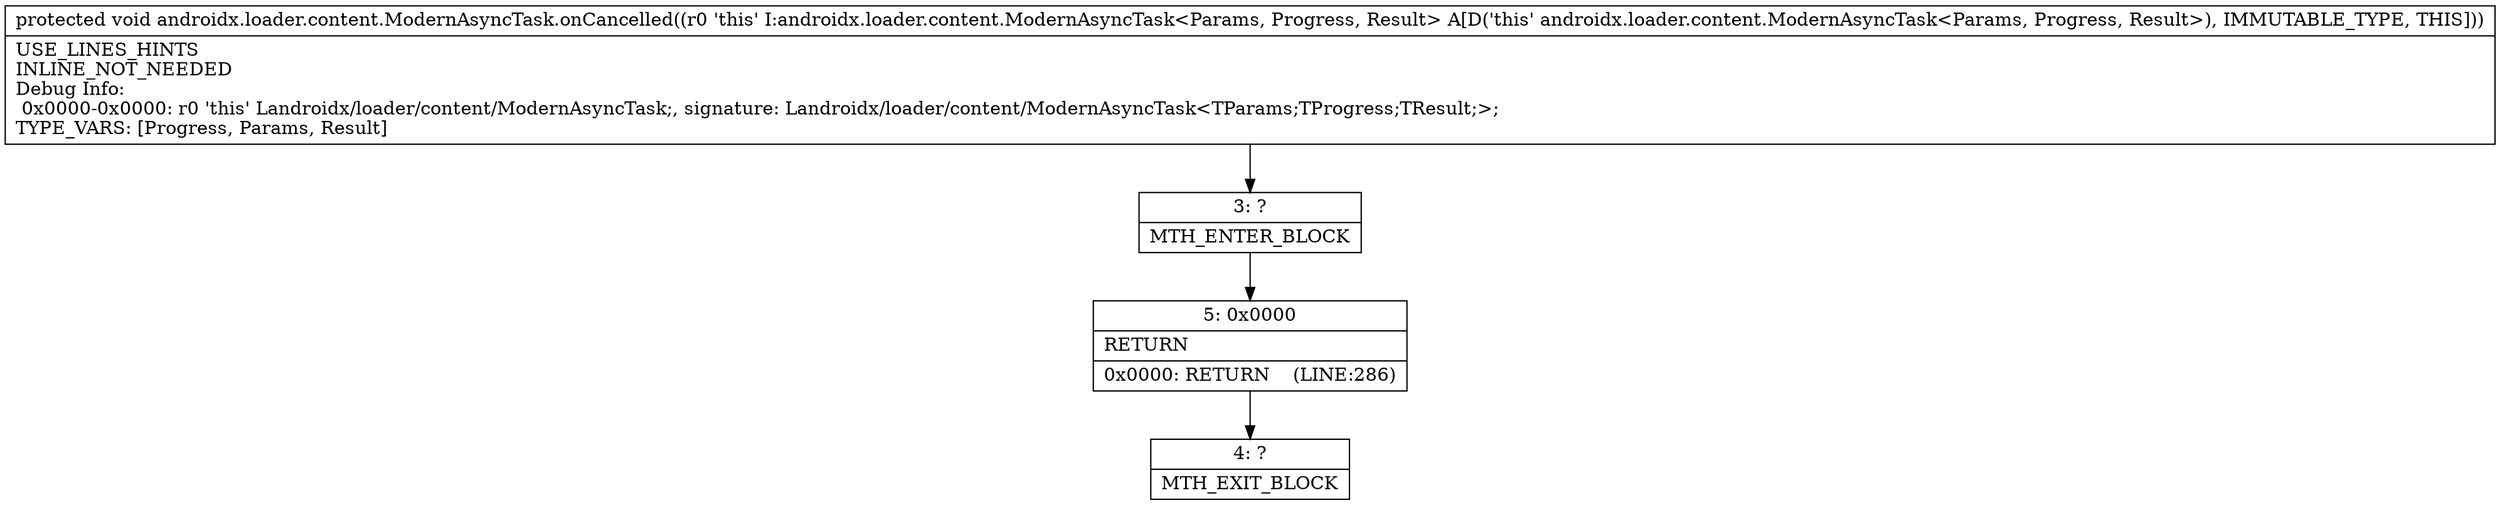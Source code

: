 digraph "CFG forandroidx.loader.content.ModernAsyncTask.onCancelled()V" {
Node_3 [shape=record,label="{3\:\ ?|MTH_ENTER_BLOCK\l}"];
Node_5 [shape=record,label="{5\:\ 0x0000|RETURN\l|0x0000: RETURN    (LINE:286)\l}"];
Node_4 [shape=record,label="{4\:\ ?|MTH_EXIT_BLOCK\l}"];
MethodNode[shape=record,label="{protected void androidx.loader.content.ModernAsyncTask.onCancelled((r0 'this' I:androidx.loader.content.ModernAsyncTask\<Params, Progress, Result\> A[D('this' androidx.loader.content.ModernAsyncTask\<Params, Progress, Result\>), IMMUTABLE_TYPE, THIS]))  | USE_LINES_HINTS\lINLINE_NOT_NEEDED\lDebug Info:\l  0x0000\-0x0000: r0 'this' Landroidx\/loader\/content\/ModernAsyncTask;, signature: Landroidx\/loader\/content\/ModernAsyncTask\<TParams;TProgress;TResult;\>;\lTYPE_VARS: [Progress, Params, Result]\l}"];
MethodNode -> Node_3;Node_3 -> Node_5;
Node_5 -> Node_4;
}

